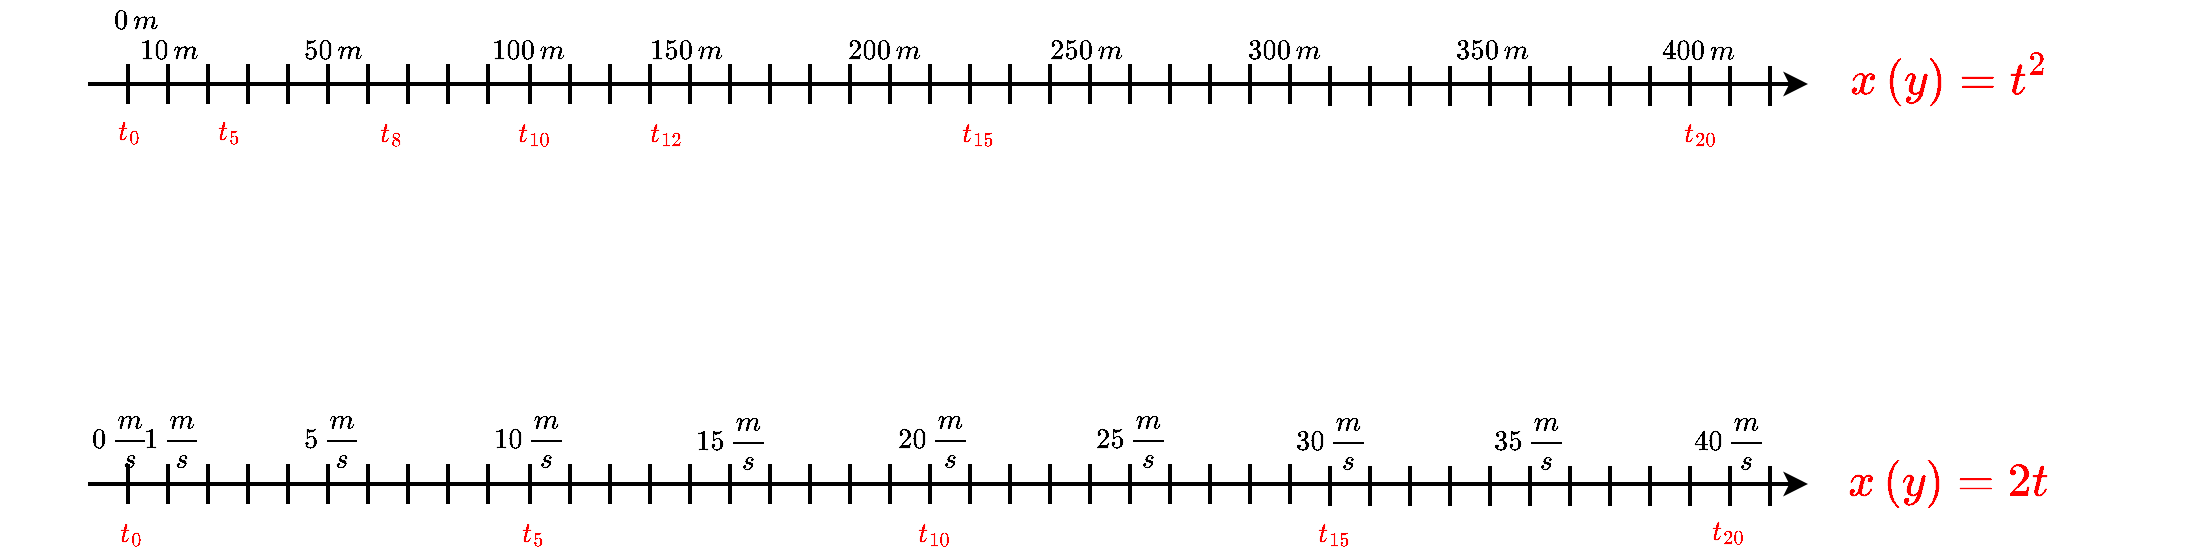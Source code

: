 <mxfile version="17.2.4" type="device"><diagram id="N8od6M9Qp5H4OYlGQzA6" name="Seite-1"><mxGraphModel dx="582" dy="389" grid="1" gridSize="10" guides="1" tooltips="1" connect="1" arrows="1" fold="1" page="1" pageScale="1" pageWidth="827" pageHeight="1169" math="1" shadow="0"><root><mxCell id="0"/><mxCell id="1" parent="0"/><mxCell id="4QHGNQHf5PUYb7Ftc_Lg-1" value="" style="endArrow=classic;html=1;rounded=0;strokeWidth=2;" edge="1" parent="1"><mxGeometry width="50" height="50" relative="1" as="geometry"><mxPoint x="100" y="240" as="sourcePoint"/><mxPoint x="960" y="240" as="targetPoint"/></mxGeometry></mxCell><mxCell id="4QHGNQHf5PUYb7Ftc_Lg-2" value="" style="endArrow=none;html=1;rounded=0;strokeWidth=2;" edge="1" parent="1"><mxGeometry width="50" height="50" relative="1" as="geometry"><mxPoint x="120" y="250" as="sourcePoint"/><mxPoint x="120" y="230" as="targetPoint"/></mxGeometry></mxCell><mxCell id="4QHGNQHf5PUYb7Ftc_Lg-3" value="" style="endArrow=none;html=1;rounded=0;strokeWidth=2;" edge="1" parent="1"><mxGeometry width="50" height="50" relative="1" as="geometry"><mxPoint x="140" y="250" as="sourcePoint"/><mxPoint x="140" y="230" as="targetPoint"/></mxGeometry></mxCell><mxCell id="4QHGNQHf5PUYb7Ftc_Lg-4" value="" style="endArrow=none;html=1;rounded=0;strokeWidth=2;" edge="1" parent="1"><mxGeometry width="50" height="50" relative="1" as="geometry"><mxPoint x="160" y="250" as="sourcePoint"/><mxPoint x="160" y="230" as="targetPoint"/></mxGeometry></mxCell><mxCell id="4QHGNQHf5PUYb7Ftc_Lg-5" value="" style="endArrow=none;html=1;rounded=0;strokeWidth=2;" edge="1" parent="1"><mxGeometry width="50" height="50" relative="1" as="geometry"><mxPoint x="180" y="250" as="sourcePoint"/><mxPoint x="180" y="230" as="targetPoint"/></mxGeometry></mxCell><mxCell id="4QHGNQHf5PUYb7Ftc_Lg-6" value="" style="endArrow=none;html=1;rounded=0;strokeWidth=2;" edge="1" parent="1"><mxGeometry width="50" height="50" relative="1" as="geometry"><mxPoint x="200" y="250" as="sourcePoint"/><mxPoint x="200" y="230" as="targetPoint"/></mxGeometry></mxCell><mxCell id="4QHGNQHf5PUYb7Ftc_Lg-7" value="" style="endArrow=none;html=1;rounded=0;strokeWidth=2;" edge="1" parent="1"><mxGeometry width="50" height="50" relative="1" as="geometry"><mxPoint x="220" y="250" as="sourcePoint"/><mxPoint x="220" y="230" as="targetPoint"/></mxGeometry></mxCell><mxCell id="4QHGNQHf5PUYb7Ftc_Lg-8" value="" style="endArrow=none;html=1;rounded=0;strokeWidth=2;" edge="1" parent="1"><mxGeometry width="50" height="50" relative="1" as="geometry"><mxPoint x="240" y="250" as="sourcePoint"/><mxPoint x="240" y="230" as="targetPoint"/></mxGeometry></mxCell><mxCell id="4QHGNQHf5PUYb7Ftc_Lg-9" value="" style="endArrow=none;html=1;rounded=0;strokeWidth=2;" edge="1" parent="1"><mxGeometry width="50" height="50" relative="1" as="geometry"><mxPoint x="260" y="250" as="sourcePoint"/><mxPoint x="260" y="230" as="targetPoint"/></mxGeometry></mxCell><mxCell id="4QHGNQHf5PUYb7Ftc_Lg-10" value="" style="endArrow=none;html=1;rounded=0;strokeWidth=2;" edge="1" parent="1"><mxGeometry width="50" height="50" relative="1" as="geometry"><mxPoint x="280" y="250" as="sourcePoint"/><mxPoint x="280" y="230" as="targetPoint"/></mxGeometry></mxCell><mxCell id="4QHGNQHf5PUYb7Ftc_Lg-11" value="" style="endArrow=none;html=1;rounded=0;strokeWidth=2;" edge="1" parent="1"><mxGeometry width="50" height="50" relative="1" as="geometry"><mxPoint x="300" y="250" as="sourcePoint"/><mxPoint x="300" y="230" as="targetPoint"/></mxGeometry></mxCell><mxCell id="4QHGNQHf5PUYb7Ftc_Lg-12" value="" style="endArrow=none;html=1;rounded=0;strokeWidth=2;" edge="1" parent="1"><mxGeometry width="50" height="50" relative="1" as="geometry"><mxPoint x="321" y="250" as="sourcePoint"/><mxPoint x="321" y="230" as="targetPoint"/></mxGeometry></mxCell><mxCell id="4QHGNQHf5PUYb7Ftc_Lg-13" value="" style="endArrow=none;html=1;rounded=0;strokeWidth=2;" edge="1" parent="1"><mxGeometry width="50" height="50" relative="1" as="geometry"><mxPoint x="341" y="250" as="sourcePoint"/><mxPoint x="341" y="230" as="targetPoint"/></mxGeometry></mxCell><mxCell id="4QHGNQHf5PUYb7Ftc_Lg-14" value="" style="endArrow=none;html=1;rounded=0;strokeWidth=2;" edge="1" parent="1"><mxGeometry width="50" height="50" relative="1" as="geometry"><mxPoint x="361" y="250" as="sourcePoint"/><mxPoint x="361" y="230" as="targetPoint"/></mxGeometry></mxCell><mxCell id="4QHGNQHf5PUYb7Ftc_Lg-15" value="" style="endArrow=none;html=1;rounded=0;strokeWidth=2;" edge="1" parent="1"><mxGeometry width="50" height="50" relative="1" as="geometry"><mxPoint x="381" y="250" as="sourcePoint"/><mxPoint x="381" y="230" as="targetPoint"/></mxGeometry></mxCell><mxCell id="4QHGNQHf5PUYb7Ftc_Lg-16" value="" style="endArrow=none;html=1;rounded=0;strokeWidth=2;" edge="1" parent="1"><mxGeometry width="50" height="50" relative="1" as="geometry"><mxPoint x="401" y="250" as="sourcePoint"/><mxPoint x="401" y="230" as="targetPoint"/></mxGeometry></mxCell><mxCell id="4QHGNQHf5PUYb7Ftc_Lg-17" value="" style="endArrow=none;html=1;rounded=0;strokeWidth=2;" edge="1" parent="1"><mxGeometry width="50" height="50" relative="1" as="geometry"><mxPoint x="421" y="250" as="sourcePoint"/><mxPoint x="421" y="230" as="targetPoint"/></mxGeometry></mxCell><mxCell id="4QHGNQHf5PUYb7Ftc_Lg-18" value="" style="endArrow=none;html=1;rounded=0;strokeWidth=2;" edge="1" parent="1"><mxGeometry width="50" height="50" relative="1" as="geometry"><mxPoint x="441" y="250" as="sourcePoint"/><mxPoint x="441" y="230" as="targetPoint"/></mxGeometry></mxCell><mxCell id="4QHGNQHf5PUYb7Ftc_Lg-19" value="" style="endArrow=none;html=1;rounded=0;strokeWidth=2;" edge="1" parent="1"><mxGeometry width="50" height="50" relative="1" as="geometry"><mxPoint x="461" y="250" as="sourcePoint"/><mxPoint x="461" y="230" as="targetPoint"/></mxGeometry></mxCell><mxCell id="4QHGNQHf5PUYb7Ftc_Lg-20" value="" style="endArrow=none;html=1;rounded=0;strokeWidth=2;" edge="1" parent="1"><mxGeometry width="50" height="50" relative="1" as="geometry"><mxPoint x="481" y="250" as="sourcePoint"/><mxPoint x="481" y="230" as="targetPoint"/></mxGeometry></mxCell><mxCell id="4QHGNQHf5PUYb7Ftc_Lg-21" value="" style="endArrow=none;html=1;rounded=0;strokeWidth=2;" edge="1" parent="1"><mxGeometry width="50" height="50" relative="1" as="geometry"><mxPoint x="501" y="250" as="sourcePoint"/><mxPoint x="501" y="230" as="targetPoint"/></mxGeometry></mxCell><mxCell id="4QHGNQHf5PUYb7Ftc_Lg-22" value="" style="endArrow=none;html=1;rounded=0;strokeWidth=2;" edge="1" parent="1"><mxGeometry width="50" height="50" relative="1" as="geometry"><mxPoint x="521" y="250" as="sourcePoint"/><mxPoint x="521" y="230" as="targetPoint"/></mxGeometry></mxCell><mxCell id="4QHGNQHf5PUYb7Ftc_Lg-23" value="" style="endArrow=none;html=1;rounded=0;strokeWidth=2;" edge="1" parent="1"><mxGeometry width="50" height="50" relative="1" as="geometry"><mxPoint x="541" y="250" as="sourcePoint"/><mxPoint x="541" y="230" as="targetPoint"/></mxGeometry></mxCell><mxCell id="4QHGNQHf5PUYb7Ftc_Lg-24" value="" style="endArrow=none;html=1;rounded=0;strokeWidth=2;" edge="1" parent="1"><mxGeometry width="50" height="50" relative="1" as="geometry"><mxPoint x="561" y="250" as="sourcePoint"/><mxPoint x="561" y="230" as="targetPoint"/></mxGeometry></mxCell><mxCell id="4QHGNQHf5PUYb7Ftc_Lg-25" value="" style="endArrow=none;html=1;rounded=0;strokeWidth=2;" edge="1" parent="1"><mxGeometry width="50" height="50" relative="1" as="geometry"><mxPoint x="581" y="250" as="sourcePoint"/><mxPoint x="581" y="230" as="targetPoint"/></mxGeometry></mxCell><mxCell id="4QHGNQHf5PUYb7Ftc_Lg-26" value="" style="endArrow=none;html=1;rounded=0;strokeWidth=2;" edge="1" parent="1"><mxGeometry width="50" height="50" relative="1" as="geometry"><mxPoint x="601" y="250" as="sourcePoint"/><mxPoint x="601" y="230" as="targetPoint"/></mxGeometry></mxCell><mxCell id="4QHGNQHf5PUYb7Ftc_Lg-27" value="" style="endArrow=none;html=1;rounded=0;strokeWidth=2;" edge="1" parent="1"><mxGeometry width="50" height="50" relative="1" as="geometry"><mxPoint x="621" y="250" as="sourcePoint"/><mxPoint x="621" y="230" as="targetPoint"/></mxGeometry></mxCell><mxCell id="4QHGNQHf5PUYb7Ftc_Lg-28" value="" style="endArrow=none;html=1;rounded=0;strokeWidth=2;" edge="1" parent="1"><mxGeometry width="50" height="50" relative="1" as="geometry"><mxPoint x="641" y="250" as="sourcePoint"/><mxPoint x="641" y="230" as="targetPoint"/></mxGeometry></mxCell><mxCell id="4QHGNQHf5PUYb7Ftc_Lg-29" value="" style="endArrow=none;html=1;rounded=0;strokeWidth=2;" edge="1" parent="1"><mxGeometry width="50" height="50" relative="1" as="geometry"><mxPoint x="661" y="250" as="sourcePoint"/><mxPoint x="661" y="230" as="targetPoint"/></mxGeometry></mxCell><mxCell id="4QHGNQHf5PUYb7Ftc_Lg-30" value="" style="endArrow=none;html=1;rounded=0;strokeWidth=2;" edge="1" parent="1"><mxGeometry width="50" height="50" relative="1" as="geometry"><mxPoint x="681" y="250" as="sourcePoint"/><mxPoint x="681" y="230" as="targetPoint"/></mxGeometry></mxCell><mxCell id="4QHGNQHf5PUYb7Ftc_Lg-31" value="" style="endArrow=none;html=1;rounded=0;strokeWidth=2;" edge="1" parent="1"><mxGeometry width="50" height="50" relative="1" as="geometry"><mxPoint x="701" y="250" as="sourcePoint"/><mxPoint x="701" y="230" as="targetPoint"/></mxGeometry></mxCell><mxCell id="4QHGNQHf5PUYb7Ftc_Lg-32" value="" style="endArrow=none;html=1;rounded=0;strokeWidth=2;" edge="1" parent="1"><mxGeometry width="50" height="50" relative="1" as="geometry"><mxPoint x="721" y="251" as="sourcePoint"/><mxPoint x="721" y="231" as="targetPoint"/></mxGeometry></mxCell><mxCell id="4QHGNQHf5PUYb7Ftc_Lg-33" value="" style="endArrow=none;html=1;rounded=0;strokeWidth=2;" edge="1" parent="1"><mxGeometry width="50" height="50" relative="1" as="geometry"><mxPoint x="741" y="251" as="sourcePoint"/><mxPoint x="741" y="231" as="targetPoint"/></mxGeometry></mxCell><mxCell id="4QHGNQHf5PUYb7Ftc_Lg-34" value="" style="endArrow=none;html=1;rounded=0;strokeWidth=2;" edge="1" parent="1"><mxGeometry width="50" height="50" relative="1" as="geometry"><mxPoint x="761" y="251" as="sourcePoint"/><mxPoint x="761" y="231" as="targetPoint"/></mxGeometry></mxCell><mxCell id="4QHGNQHf5PUYb7Ftc_Lg-35" value="" style="endArrow=none;html=1;rounded=0;strokeWidth=2;" edge="1" parent="1"><mxGeometry width="50" height="50" relative="1" as="geometry"><mxPoint x="781" y="251" as="sourcePoint"/><mxPoint x="781" y="231" as="targetPoint"/></mxGeometry></mxCell><mxCell id="4QHGNQHf5PUYb7Ftc_Lg-36" value="" style="endArrow=none;html=1;rounded=0;strokeWidth=2;" edge="1" parent="1"><mxGeometry width="50" height="50" relative="1" as="geometry"><mxPoint x="801" y="251" as="sourcePoint"/><mxPoint x="801" y="231" as="targetPoint"/></mxGeometry></mxCell><mxCell id="4QHGNQHf5PUYb7Ftc_Lg-37" value="" style="endArrow=none;html=1;rounded=0;strokeWidth=2;" edge="1" parent="1"><mxGeometry width="50" height="50" relative="1" as="geometry"><mxPoint x="821" y="251" as="sourcePoint"/><mxPoint x="821" y="231" as="targetPoint"/></mxGeometry></mxCell><mxCell id="4QHGNQHf5PUYb7Ftc_Lg-38" value="" style="endArrow=none;html=1;rounded=0;strokeWidth=2;" edge="1" parent="1"><mxGeometry width="50" height="50" relative="1" as="geometry"><mxPoint x="841" y="251" as="sourcePoint"/><mxPoint x="841" y="231" as="targetPoint"/></mxGeometry></mxCell><mxCell id="4QHGNQHf5PUYb7Ftc_Lg-39" value="" style="endArrow=none;html=1;rounded=0;strokeWidth=2;" edge="1" parent="1"><mxGeometry width="50" height="50" relative="1" as="geometry"><mxPoint x="861" y="251" as="sourcePoint"/><mxPoint x="861" y="231" as="targetPoint"/></mxGeometry></mxCell><mxCell id="4QHGNQHf5PUYb7Ftc_Lg-40" value="" style="endArrow=none;html=1;rounded=0;strokeWidth=2;" edge="1" parent="1"><mxGeometry width="50" height="50" relative="1" as="geometry"><mxPoint x="881" y="251" as="sourcePoint"/><mxPoint x="881" y="231" as="targetPoint"/></mxGeometry></mxCell><mxCell id="4QHGNQHf5PUYb7Ftc_Lg-41" value="" style="endArrow=none;html=1;rounded=0;strokeWidth=2;" edge="1" parent="1"><mxGeometry width="50" height="50" relative="1" as="geometry"><mxPoint x="901" y="251" as="sourcePoint"/><mxPoint x="901" y="231" as="targetPoint"/></mxGeometry></mxCell><mxCell id="4QHGNQHf5PUYb7Ftc_Lg-42" value="" style="endArrow=none;html=1;rounded=0;strokeWidth=2;" edge="1" parent="1"><mxGeometry width="50" height="50" relative="1" as="geometry"><mxPoint x="921" y="251" as="sourcePoint"/><mxPoint x="921" y="231" as="targetPoint"/></mxGeometry></mxCell><mxCell id="4QHGNQHf5PUYb7Ftc_Lg-43" value="" style="endArrow=none;html=1;rounded=0;strokeWidth=2;" edge="1" parent="1"><mxGeometry width="50" height="50" relative="1" as="geometry"><mxPoint x="941" y="251" as="sourcePoint"/><mxPoint x="941" y="231" as="targetPoint"/></mxGeometry></mxCell><mxCell id="4QHGNQHf5PUYb7Ftc_Lg-44" value="" style="endArrow=classic;html=1;rounded=0;strokeWidth=2;" edge="1" parent="1"><mxGeometry width="50" height="50" relative="1" as="geometry"><mxPoint x="100" y="440" as="sourcePoint"/><mxPoint x="960" y="440" as="targetPoint"/></mxGeometry></mxCell><mxCell id="4QHGNQHf5PUYb7Ftc_Lg-45" value="" style="endArrow=none;html=1;rounded=0;strokeWidth=2;" edge="1" parent="1"><mxGeometry width="50" height="50" relative="1" as="geometry"><mxPoint x="120" y="450" as="sourcePoint"/><mxPoint x="120" y="430" as="targetPoint"/></mxGeometry></mxCell><mxCell id="4QHGNQHf5PUYb7Ftc_Lg-46" value="" style="endArrow=none;html=1;rounded=0;strokeWidth=2;" edge="1" parent="1"><mxGeometry width="50" height="50" relative="1" as="geometry"><mxPoint x="140" y="450" as="sourcePoint"/><mxPoint x="140" y="430" as="targetPoint"/></mxGeometry></mxCell><mxCell id="4QHGNQHf5PUYb7Ftc_Lg-47" value="" style="endArrow=none;html=1;rounded=0;strokeWidth=2;" edge="1" parent="1"><mxGeometry width="50" height="50" relative="1" as="geometry"><mxPoint x="160" y="450" as="sourcePoint"/><mxPoint x="160" y="430" as="targetPoint"/></mxGeometry></mxCell><mxCell id="4QHGNQHf5PUYb7Ftc_Lg-48" value="" style="endArrow=none;html=1;rounded=0;strokeWidth=2;" edge="1" parent="1"><mxGeometry width="50" height="50" relative="1" as="geometry"><mxPoint x="180" y="450" as="sourcePoint"/><mxPoint x="180" y="430" as="targetPoint"/></mxGeometry></mxCell><mxCell id="4QHGNQHf5PUYb7Ftc_Lg-49" value="" style="endArrow=none;html=1;rounded=0;strokeWidth=2;" edge="1" parent="1"><mxGeometry width="50" height="50" relative="1" as="geometry"><mxPoint x="200" y="450" as="sourcePoint"/><mxPoint x="200" y="430" as="targetPoint"/></mxGeometry></mxCell><mxCell id="4QHGNQHf5PUYb7Ftc_Lg-50" value="" style="endArrow=none;html=1;rounded=0;strokeWidth=2;" edge="1" parent="1"><mxGeometry width="50" height="50" relative="1" as="geometry"><mxPoint x="220" y="450" as="sourcePoint"/><mxPoint x="220" y="430" as="targetPoint"/></mxGeometry></mxCell><mxCell id="4QHGNQHf5PUYb7Ftc_Lg-51" value="" style="endArrow=none;html=1;rounded=0;strokeWidth=2;" edge="1" parent="1"><mxGeometry width="50" height="50" relative="1" as="geometry"><mxPoint x="240" y="450" as="sourcePoint"/><mxPoint x="240" y="430" as="targetPoint"/></mxGeometry></mxCell><mxCell id="4QHGNQHf5PUYb7Ftc_Lg-52" value="" style="endArrow=none;html=1;rounded=0;strokeWidth=2;" edge="1" parent="1"><mxGeometry width="50" height="50" relative="1" as="geometry"><mxPoint x="260" y="450" as="sourcePoint"/><mxPoint x="260" y="430" as="targetPoint"/></mxGeometry></mxCell><mxCell id="4QHGNQHf5PUYb7Ftc_Lg-53" value="" style="endArrow=none;html=1;rounded=0;strokeWidth=2;" edge="1" parent="1"><mxGeometry width="50" height="50" relative="1" as="geometry"><mxPoint x="280" y="450" as="sourcePoint"/><mxPoint x="280" y="430" as="targetPoint"/></mxGeometry></mxCell><mxCell id="4QHGNQHf5PUYb7Ftc_Lg-54" value="" style="endArrow=none;html=1;rounded=0;strokeWidth=2;" edge="1" parent="1"><mxGeometry width="50" height="50" relative="1" as="geometry"><mxPoint x="300" y="450" as="sourcePoint"/><mxPoint x="300" y="430" as="targetPoint"/></mxGeometry></mxCell><mxCell id="4QHGNQHf5PUYb7Ftc_Lg-55" value="" style="endArrow=none;html=1;rounded=0;strokeWidth=2;" edge="1" parent="1"><mxGeometry width="50" height="50" relative="1" as="geometry"><mxPoint x="321" y="450" as="sourcePoint"/><mxPoint x="321" y="430" as="targetPoint"/></mxGeometry></mxCell><mxCell id="4QHGNQHf5PUYb7Ftc_Lg-56" value="" style="endArrow=none;html=1;rounded=0;strokeWidth=2;" edge="1" parent="1"><mxGeometry width="50" height="50" relative="1" as="geometry"><mxPoint x="341" y="450" as="sourcePoint"/><mxPoint x="341" y="430" as="targetPoint"/></mxGeometry></mxCell><mxCell id="4QHGNQHf5PUYb7Ftc_Lg-57" value="" style="endArrow=none;html=1;rounded=0;strokeWidth=2;" edge="1" parent="1"><mxGeometry width="50" height="50" relative="1" as="geometry"><mxPoint x="361" y="450" as="sourcePoint"/><mxPoint x="361" y="430" as="targetPoint"/></mxGeometry></mxCell><mxCell id="4QHGNQHf5PUYb7Ftc_Lg-58" value="" style="endArrow=none;html=1;rounded=0;strokeWidth=2;" edge="1" parent="1"><mxGeometry width="50" height="50" relative="1" as="geometry"><mxPoint x="381" y="450" as="sourcePoint"/><mxPoint x="381" y="430" as="targetPoint"/></mxGeometry></mxCell><mxCell id="4QHGNQHf5PUYb7Ftc_Lg-59" value="" style="endArrow=none;html=1;rounded=0;strokeWidth=2;" edge="1" parent="1"><mxGeometry width="50" height="50" relative="1" as="geometry"><mxPoint x="401" y="450" as="sourcePoint"/><mxPoint x="401" y="430" as="targetPoint"/></mxGeometry></mxCell><mxCell id="4QHGNQHf5PUYb7Ftc_Lg-60" value="" style="endArrow=none;html=1;rounded=0;strokeWidth=2;" edge="1" parent="1"><mxGeometry width="50" height="50" relative="1" as="geometry"><mxPoint x="421" y="450" as="sourcePoint"/><mxPoint x="421" y="430" as="targetPoint"/></mxGeometry></mxCell><mxCell id="4QHGNQHf5PUYb7Ftc_Lg-61" value="" style="endArrow=none;html=1;rounded=0;strokeWidth=2;" edge="1" parent="1"><mxGeometry width="50" height="50" relative="1" as="geometry"><mxPoint x="441" y="450" as="sourcePoint"/><mxPoint x="441" y="430" as="targetPoint"/></mxGeometry></mxCell><mxCell id="4QHGNQHf5PUYb7Ftc_Lg-62" value="" style="endArrow=none;html=1;rounded=0;strokeWidth=2;" edge="1" parent="1"><mxGeometry width="50" height="50" relative="1" as="geometry"><mxPoint x="461" y="450" as="sourcePoint"/><mxPoint x="461" y="430" as="targetPoint"/></mxGeometry></mxCell><mxCell id="4QHGNQHf5PUYb7Ftc_Lg-63" value="" style="endArrow=none;html=1;rounded=0;strokeWidth=2;" edge="1" parent="1"><mxGeometry width="50" height="50" relative="1" as="geometry"><mxPoint x="481" y="450" as="sourcePoint"/><mxPoint x="481" y="430" as="targetPoint"/></mxGeometry></mxCell><mxCell id="4QHGNQHf5PUYb7Ftc_Lg-64" value="" style="endArrow=none;html=1;rounded=0;strokeWidth=2;" edge="1" parent="1"><mxGeometry width="50" height="50" relative="1" as="geometry"><mxPoint x="501" y="450" as="sourcePoint"/><mxPoint x="501" y="430" as="targetPoint"/></mxGeometry></mxCell><mxCell id="4QHGNQHf5PUYb7Ftc_Lg-65" value="" style="endArrow=none;html=1;rounded=0;strokeWidth=2;" edge="1" parent="1"><mxGeometry width="50" height="50" relative="1" as="geometry"><mxPoint x="521" y="450" as="sourcePoint"/><mxPoint x="521" y="430" as="targetPoint"/></mxGeometry></mxCell><mxCell id="4QHGNQHf5PUYb7Ftc_Lg-66" value="" style="endArrow=none;html=1;rounded=0;strokeWidth=2;" edge="1" parent="1"><mxGeometry width="50" height="50" relative="1" as="geometry"><mxPoint x="541" y="450" as="sourcePoint"/><mxPoint x="541" y="430" as="targetPoint"/></mxGeometry></mxCell><mxCell id="4QHGNQHf5PUYb7Ftc_Lg-67" value="" style="endArrow=none;html=1;rounded=0;strokeWidth=2;" edge="1" parent="1"><mxGeometry width="50" height="50" relative="1" as="geometry"><mxPoint x="561" y="450" as="sourcePoint"/><mxPoint x="561" y="430" as="targetPoint"/></mxGeometry></mxCell><mxCell id="4QHGNQHf5PUYb7Ftc_Lg-68" value="" style="endArrow=none;html=1;rounded=0;strokeWidth=2;" edge="1" parent="1"><mxGeometry width="50" height="50" relative="1" as="geometry"><mxPoint x="581" y="450" as="sourcePoint"/><mxPoint x="581" y="430" as="targetPoint"/></mxGeometry></mxCell><mxCell id="4QHGNQHf5PUYb7Ftc_Lg-69" value="" style="endArrow=none;html=1;rounded=0;strokeWidth=2;" edge="1" parent="1"><mxGeometry width="50" height="50" relative="1" as="geometry"><mxPoint x="601" y="450" as="sourcePoint"/><mxPoint x="601" y="430" as="targetPoint"/></mxGeometry></mxCell><mxCell id="4QHGNQHf5PUYb7Ftc_Lg-70" value="" style="endArrow=none;html=1;rounded=0;strokeWidth=2;" edge="1" parent="1"><mxGeometry width="50" height="50" relative="1" as="geometry"><mxPoint x="621" y="450" as="sourcePoint"/><mxPoint x="621" y="430" as="targetPoint"/></mxGeometry></mxCell><mxCell id="4QHGNQHf5PUYb7Ftc_Lg-71" value="" style="endArrow=none;html=1;rounded=0;strokeWidth=2;" edge="1" parent="1"><mxGeometry width="50" height="50" relative="1" as="geometry"><mxPoint x="641" y="450" as="sourcePoint"/><mxPoint x="641" y="430" as="targetPoint"/></mxGeometry></mxCell><mxCell id="4QHGNQHf5PUYb7Ftc_Lg-72" value="" style="endArrow=none;html=1;rounded=0;strokeWidth=2;" edge="1" parent="1"><mxGeometry width="50" height="50" relative="1" as="geometry"><mxPoint x="661" y="450" as="sourcePoint"/><mxPoint x="661" y="430" as="targetPoint"/></mxGeometry></mxCell><mxCell id="4QHGNQHf5PUYb7Ftc_Lg-73" value="" style="endArrow=none;html=1;rounded=0;strokeWidth=2;" edge="1" parent="1"><mxGeometry width="50" height="50" relative="1" as="geometry"><mxPoint x="681" y="450" as="sourcePoint"/><mxPoint x="681" y="430" as="targetPoint"/></mxGeometry></mxCell><mxCell id="4QHGNQHf5PUYb7Ftc_Lg-74" value="" style="endArrow=none;html=1;rounded=0;strokeWidth=2;" edge="1" parent="1"><mxGeometry width="50" height="50" relative="1" as="geometry"><mxPoint x="701" y="450" as="sourcePoint"/><mxPoint x="701" y="430" as="targetPoint"/></mxGeometry></mxCell><mxCell id="4QHGNQHf5PUYb7Ftc_Lg-75" value="" style="endArrow=none;html=1;rounded=0;strokeWidth=2;" edge="1" parent="1"><mxGeometry width="50" height="50" relative="1" as="geometry"><mxPoint x="721" y="451" as="sourcePoint"/><mxPoint x="721" y="431" as="targetPoint"/></mxGeometry></mxCell><mxCell id="4QHGNQHf5PUYb7Ftc_Lg-76" value="" style="endArrow=none;html=1;rounded=0;strokeWidth=2;" edge="1" parent="1"><mxGeometry width="50" height="50" relative="1" as="geometry"><mxPoint x="741" y="451" as="sourcePoint"/><mxPoint x="741" y="431" as="targetPoint"/></mxGeometry></mxCell><mxCell id="4QHGNQHf5PUYb7Ftc_Lg-77" value="" style="endArrow=none;html=1;rounded=0;strokeWidth=2;" edge="1" parent="1"><mxGeometry width="50" height="50" relative="1" as="geometry"><mxPoint x="761" y="451" as="sourcePoint"/><mxPoint x="761" y="431" as="targetPoint"/></mxGeometry></mxCell><mxCell id="4QHGNQHf5PUYb7Ftc_Lg-78" value="" style="endArrow=none;html=1;rounded=0;strokeWidth=2;" edge="1" parent="1"><mxGeometry width="50" height="50" relative="1" as="geometry"><mxPoint x="781" y="451" as="sourcePoint"/><mxPoint x="781" y="431" as="targetPoint"/></mxGeometry></mxCell><mxCell id="4QHGNQHf5PUYb7Ftc_Lg-79" value="" style="endArrow=none;html=1;rounded=0;strokeWidth=2;" edge="1" parent="1"><mxGeometry width="50" height="50" relative="1" as="geometry"><mxPoint x="801" y="451" as="sourcePoint"/><mxPoint x="801" y="431" as="targetPoint"/></mxGeometry></mxCell><mxCell id="4QHGNQHf5PUYb7Ftc_Lg-80" value="" style="endArrow=none;html=1;rounded=0;strokeWidth=2;" edge="1" parent="1"><mxGeometry width="50" height="50" relative="1" as="geometry"><mxPoint x="821" y="451" as="sourcePoint"/><mxPoint x="821" y="431" as="targetPoint"/></mxGeometry></mxCell><mxCell id="4QHGNQHf5PUYb7Ftc_Lg-81" value="" style="endArrow=none;html=1;rounded=0;strokeWidth=2;" edge="1" parent="1"><mxGeometry width="50" height="50" relative="1" as="geometry"><mxPoint x="841" y="451" as="sourcePoint"/><mxPoint x="841" y="431" as="targetPoint"/></mxGeometry></mxCell><mxCell id="4QHGNQHf5PUYb7Ftc_Lg-82" value="" style="endArrow=none;html=1;rounded=0;strokeWidth=2;" edge="1" parent="1"><mxGeometry width="50" height="50" relative="1" as="geometry"><mxPoint x="861" y="451" as="sourcePoint"/><mxPoint x="861" y="431" as="targetPoint"/></mxGeometry></mxCell><mxCell id="4QHGNQHf5PUYb7Ftc_Lg-83" value="" style="endArrow=none;html=1;rounded=0;strokeWidth=2;" edge="1" parent="1"><mxGeometry width="50" height="50" relative="1" as="geometry"><mxPoint x="881" y="451" as="sourcePoint"/><mxPoint x="881" y="431" as="targetPoint"/></mxGeometry></mxCell><mxCell id="4QHGNQHf5PUYb7Ftc_Lg-84" value="" style="endArrow=none;html=1;rounded=0;strokeWidth=2;" edge="1" parent="1"><mxGeometry width="50" height="50" relative="1" as="geometry"><mxPoint x="901" y="451" as="sourcePoint"/><mxPoint x="901" y="431" as="targetPoint"/></mxGeometry></mxCell><mxCell id="4QHGNQHf5PUYb7Ftc_Lg-85" value="" style="endArrow=none;html=1;rounded=0;strokeWidth=2;" edge="1" parent="1"><mxGeometry width="50" height="50" relative="1" as="geometry"><mxPoint x="921" y="451" as="sourcePoint"/><mxPoint x="921" y="431" as="targetPoint"/></mxGeometry></mxCell><mxCell id="4QHGNQHf5PUYb7Ftc_Lg-86" value="" style="endArrow=none;html=1;rounded=0;strokeWidth=2;" edge="1" parent="1"><mxGeometry width="50" height="50" relative="1" as="geometry"><mxPoint x="941" y="451" as="sourcePoint"/><mxPoint x="941" y="431" as="targetPoint"/></mxGeometry></mxCell><mxCell id="4QHGNQHf5PUYb7Ftc_Lg-87" value="$$0 \, m$$" style="text;html=1;resizable=0;autosize=1;align=center;verticalAlign=middle;points=[];fillColor=none;strokeColor=none;rounded=0;" vertex="1" parent="1"><mxGeometry x="89" y="198" width="70" height="20" as="geometry"/></mxCell><mxCell id="4QHGNQHf5PUYb7Ftc_Lg-88" value="$$10 \, m$$" style="text;html=1;resizable=0;autosize=1;align=center;verticalAlign=middle;points=[];fillColor=none;strokeColor=none;rounded=0;" vertex="1" parent="1"><mxGeometry x="100" y="213" width="80" height="20" as="geometry"/></mxCell><mxCell id="4QHGNQHf5PUYb7Ftc_Lg-89" value="$$50 \, m$$" style="text;html=1;resizable=0;autosize=1;align=center;verticalAlign=middle;points=[];fillColor=none;strokeColor=none;rounded=0;" vertex="1" parent="1"><mxGeometry x="182" y="213" width="80" height="20" as="geometry"/></mxCell><mxCell id="4QHGNQHf5PUYb7Ftc_Lg-90" value="$$100 \, m$$" style="text;html=1;resizable=0;autosize=1;align=center;verticalAlign=middle;points=[];fillColor=none;strokeColor=none;rounded=0;" vertex="1" parent="1"><mxGeometry x="275" y="213" width="90" height="20" as="geometry"/></mxCell><mxCell id="4QHGNQHf5PUYb7Ftc_Lg-91" value="$$150 \, m$$" style="text;html=1;resizable=0;autosize=1;align=center;verticalAlign=middle;points=[];fillColor=none;strokeColor=none;rounded=0;" vertex="1" parent="1"><mxGeometry x="354" y="213" width="90" height="20" as="geometry"/></mxCell><mxCell id="4QHGNQHf5PUYb7Ftc_Lg-92" value="$$200&amp;nbsp;\, m$$" style="text;html=1;resizable=0;autosize=1;align=center;verticalAlign=middle;points=[];fillColor=none;strokeColor=none;rounded=0;" vertex="1" parent="1"><mxGeometry x="453" y="213" width="90" height="20" as="geometry"/></mxCell><mxCell id="4QHGNQHf5PUYb7Ftc_Lg-93" value="$$250&amp;nbsp;\, m$$" style="text;html=1;resizable=0;autosize=1;align=center;verticalAlign=middle;points=[];fillColor=none;strokeColor=none;rounded=0;" vertex="1" parent="1"><mxGeometry x="554" y="213" width="90" height="20" as="geometry"/></mxCell><mxCell id="4QHGNQHf5PUYb7Ftc_Lg-94" value="$$300 \, m$$" style="text;html=1;resizable=0;autosize=1;align=center;verticalAlign=middle;points=[];fillColor=none;strokeColor=none;rounded=0;" vertex="1" parent="1"><mxGeometry x="653" y="213" width="90" height="20" as="geometry"/></mxCell><mxCell id="4QHGNQHf5PUYb7Ftc_Lg-95" value="$$350 \, m$$" style="text;html=1;resizable=0;autosize=1;align=center;verticalAlign=middle;points=[];fillColor=none;strokeColor=none;rounded=0;" vertex="1" parent="1"><mxGeometry x="757" y="213" width="90" height="20" as="geometry"/></mxCell><mxCell id="4QHGNQHf5PUYb7Ftc_Lg-96" value="$$400 \, m$$" style="text;html=1;resizable=0;autosize=1;align=center;verticalAlign=middle;points=[];fillColor=none;strokeColor=none;rounded=0;" vertex="1" parent="1"><mxGeometry x="860" y="213" width="90" height="20" as="geometry"/></mxCell><mxCell id="4QHGNQHf5PUYb7Ftc_Lg-97" value="$$0 \, \frac{m}{s}$$" style="text;html=1;resizable=0;autosize=1;align=center;verticalAlign=middle;points=[];fillColor=none;strokeColor=none;rounded=0;" vertex="1" parent="1"><mxGeometry x="56" y="408" width="120" height="20" as="geometry"/></mxCell><mxCell id="4QHGNQHf5PUYb7Ftc_Lg-98" value="$$1 \, \frac{m}{s}$$" style="text;html=1;resizable=0;autosize=1;align=center;verticalAlign=middle;points=[];fillColor=none;strokeColor=none;rounded=0;" vertex="1" parent="1"><mxGeometry x="82" y="408" width="120" height="20" as="geometry"/></mxCell><mxCell id="4QHGNQHf5PUYb7Ftc_Lg-99" value="$$5 \, \frac{m}{s}$$" style="text;html=1;resizable=0;autosize=1;align=center;verticalAlign=middle;points=[];fillColor=none;strokeColor=none;rounded=0;" vertex="1" parent="1"><mxGeometry x="162" y="408" width="120" height="20" as="geometry"/></mxCell><mxCell id="4QHGNQHf5PUYb7Ftc_Lg-100" value="$$10 \, \frac{m}{s}$$" style="text;html=1;resizable=0;autosize=1;align=center;verticalAlign=middle;points=[];fillColor=none;strokeColor=none;rounded=0;" vertex="1" parent="1"><mxGeometry x="260" y="408" width="120" height="20" as="geometry"/></mxCell><mxCell id="4QHGNQHf5PUYb7Ftc_Lg-101" value="$$15 \, \frac{m}{s}$$" style="text;html=1;resizable=0;autosize=1;align=center;verticalAlign=middle;points=[];fillColor=none;strokeColor=none;rounded=0;" vertex="1" parent="1"><mxGeometry x="361" y="409" width="120" height="20" as="geometry"/></mxCell><mxCell id="4QHGNQHf5PUYb7Ftc_Lg-102" value="$$20 \, \frac{m}{s}$$" style="text;html=1;resizable=0;autosize=1;align=center;verticalAlign=middle;points=[];fillColor=none;strokeColor=none;rounded=0;" vertex="1" parent="1"><mxGeometry x="462" y="408" width="120" height="20" as="geometry"/></mxCell><mxCell id="4QHGNQHf5PUYb7Ftc_Lg-103" value="$$25 \, \frac{m}{s}$$" style="text;html=1;resizable=0;autosize=1;align=center;verticalAlign=middle;points=[];fillColor=none;strokeColor=none;rounded=0;" vertex="1" parent="1"><mxGeometry x="561" y="408" width="120" height="20" as="geometry"/></mxCell><mxCell id="4QHGNQHf5PUYb7Ftc_Lg-104" value="$$30 \, \frac{m}{s}$$" style="text;html=1;resizable=0;autosize=1;align=center;verticalAlign=middle;points=[];fillColor=none;strokeColor=none;rounded=0;" vertex="1" parent="1"><mxGeometry x="661" y="409" width="120" height="20" as="geometry"/></mxCell><mxCell id="4QHGNQHf5PUYb7Ftc_Lg-105" value="$$35 \, \frac{m}{s}$$" style="text;html=1;resizable=0;autosize=1;align=center;verticalAlign=middle;points=[];fillColor=none;strokeColor=none;rounded=0;" vertex="1" parent="1"><mxGeometry x="760" y="409" width="120" height="20" as="geometry"/></mxCell><mxCell id="4QHGNQHf5PUYb7Ftc_Lg-106" value="$$40 \, \frac{m}{s}$$" style="text;html=1;resizable=0;autosize=1;align=center;verticalAlign=middle;points=[];fillColor=none;strokeColor=none;rounded=0;" vertex="1" parent="1"><mxGeometry x="860" y="409" width="120" height="20" as="geometry"/></mxCell><mxCell id="4QHGNQHf5PUYb7Ftc_Lg-107" value="$$x \left( y \right) = t^2$$" style="text;html=1;resizable=0;autosize=1;align=center;verticalAlign=middle;points=[];fillColor=none;strokeColor=none;rounded=0;fontColor=#FF0000;fontSize=20;" vertex="1" parent="1"><mxGeometry x="910" y="222" width="240" height="30" as="geometry"/></mxCell><mxCell id="4QHGNQHf5PUYb7Ftc_Lg-108" value="$$x \left( y \right) = 2t$$" style="text;html=1;resizable=0;autosize=1;align=center;verticalAlign=middle;points=[];fillColor=none;strokeColor=none;rounded=0;fontColor=#FF0000;fontSize=20;" vertex="1" parent="1"><mxGeometry x="915" y="424" width="230" height="30" as="geometry"/></mxCell><mxCell id="4QHGNQHf5PUYb7Ftc_Lg-109" value="$$t_0$$" style="text;html=1;resizable=0;autosize=1;align=center;verticalAlign=middle;points=[];fillColor=none;strokeColor=none;rounded=0;fontColor=#FF0000;fontStyle=1" vertex="1" parent="1"><mxGeometry x="90" y="254" width="60" height="20" as="geometry"/></mxCell><mxCell id="4QHGNQHf5PUYb7Ftc_Lg-110" value="$$t_5$$" style="text;html=1;resizable=0;autosize=1;align=center;verticalAlign=middle;points=[];fillColor=none;strokeColor=none;rounded=0;fontColor=#FF0000;fontStyle=1" vertex="1" parent="1"><mxGeometry x="140" y="254" width="60" height="20" as="geometry"/></mxCell><mxCell id="4QHGNQHf5PUYb7Ftc_Lg-111" value="$$t_8$$" style="text;html=1;resizable=0;autosize=1;align=center;verticalAlign=middle;points=[];fillColor=none;strokeColor=none;rounded=0;fontColor=#FF0000;fontStyle=1" vertex="1" parent="1"><mxGeometry x="221" y="255" width="60" height="20" as="geometry"/></mxCell><mxCell id="4QHGNQHf5PUYb7Ftc_Lg-112" value="$$t_{10}$$" style="text;html=1;resizable=0;autosize=1;align=center;verticalAlign=middle;points=[];fillColor=none;strokeColor=none;rounded=0;fontColor=#FF0000;fontStyle=1" vertex="1" parent="1"><mxGeometry x="283" y="255" width="80" height="20" as="geometry"/></mxCell><mxCell id="4QHGNQHf5PUYb7Ftc_Lg-113" value="$$t_{12}$$" style="text;html=1;resizable=0;autosize=1;align=center;verticalAlign=middle;points=[];fillColor=none;strokeColor=none;rounded=0;fontColor=#FF0000;fontStyle=1" vertex="1" parent="1"><mxGeometry x="349" y="255" width="80" height="20" as="geometry"/></mxCell><mxCell id="4QHGNQHf5PUYb7Ftc_Lg-114" value="$$t_{15}$$" style="text;html=1;resizable=0;autosize=1;align=center;verticalAlign=middle;points=[];fillColor=none;strokeColor=none;rounded=0;fontColor=#FF0000;fontStyle=1" vertex="1" parent="1"><mxGeometry x="505" y="255" width="80" height="20" as="geometry"/></mxCell><mxCell id="4QHGNQHf5PUYb7Ftc_Lg-115" value="$$t_{20}$$" style="text;html=1;resizable=0;autosize=1;align=center;verticalAlign=middle;points=[];fillColor=none;strokeColor=none;rounded=0;fontColor=#FF0000;fontStyle=1" vertex="1" parent="1"><mxGeometry x="866" y="255" width="80" height="20" as="geometry"/></mxCell><mxCell id="4QHGNQHf5PUYb7Ftc_Lg-116" value="$$t_0$$" style="text;html=1;resizable=0;autosize=1;align=center;verticalAlign=middle;points=[];fillColor=none;strokeColor=none;rounded=0;fontColor=#FF0000;fontStyle=1" vertex="1" parent="1"><mxGeometry x="91" y="455" width="60" height="20" as="geometry"/></mxCell><mxCell id="4QHGNQHf5PUYb7Ftc_Lg-117" value="$$t_5$$" style="text;html=1;resizable=0;autosize=1;align=center;verticalAlign=middle;points=[];fillColor=none;strokeColor=none;rounded=0;fontColor=#FF0000;fontStyle=1" vertex="1" parent="1"><mxGeometry x="292" y="455" width="60" height="20" as="geometry"/></mxCell><mxCell id="4QHGNQHf5PUYb7Ftc_Lg-118" value="$$t_{10}$$" style="text;html=1;resizable=0;autosize=1;align=center;verticalAlign=middle;points=[];fillColor=none;strokeColor=none;rounded=0;fontColor=#FF0000;fontStyle=1" vertex="1" parent="1"><mxGeometry x="483" y="455" width="80" height="20" as="geometry"/></mxCell><mxCell id="4QHGNQHf5PUYb7Ftc_Lg-119" value="$$t_{20}$$" style="text;html=1;resizable=0;autosize=1;align=center;verticalAlign=middle;points=[];fillColor=none;strokeColor=none;rounded=0;fontColor=#FF0000;fontStyle=1" vertex="1" parent="1"><mxGeometry x="880" y="454" width="80" height="20" as="geometry"/></mxCell><mxCell id="4QHGNQHf5PUYb7Ftc_Lg-120" value="$$t_{15}$$" style="text;html=1;resizable=0;autosize=1;align=center;verticalAlign=middle;points=[];fillColor=none;strokeColor=none;rounded=0;fontColor=#FF0000;fontStyle=1" vertex="1" parent="1"><mxGeometry x="683" y="455" width="80" height="20" as="geometry"/></mxCell></root></mxGraphModel></diagram></mxfile>